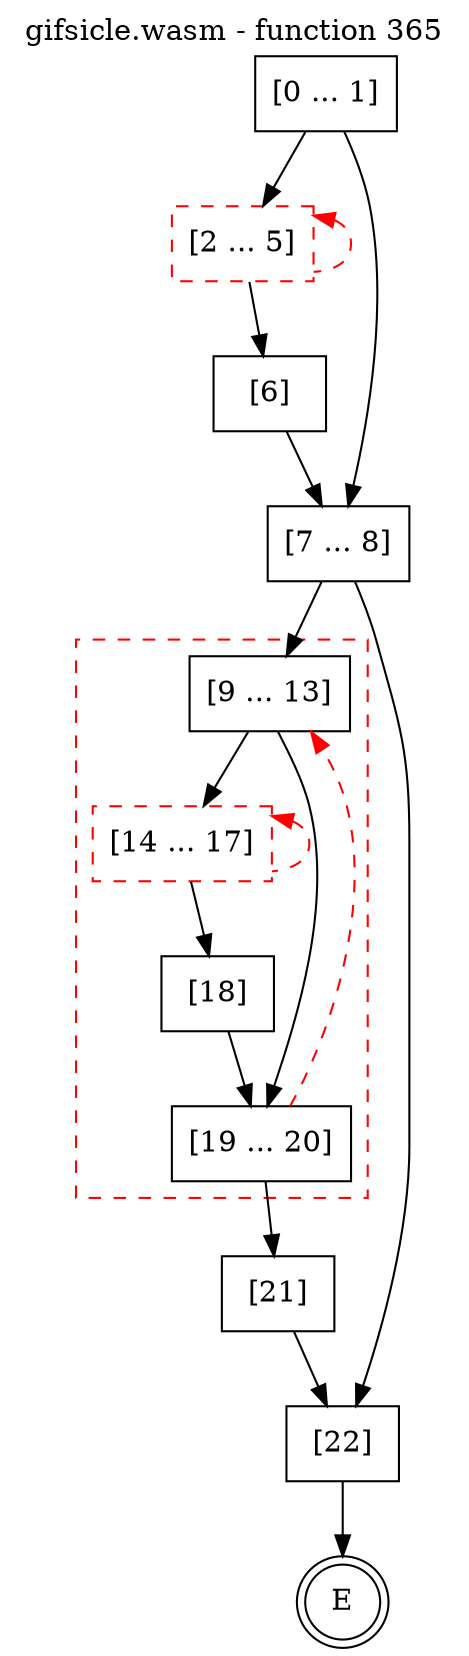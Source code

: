 digraph finite_state_machine {
    label = "gifsicle.wasm - function 365"
    labelloc =  t
    labelfontsize = 16
    labelfontcolor = black
    labelfontname = "Helvetica"
    node [shape = doublecircle]; E ;
    node [shape = box];
    node [shape=box, color=black, style=solid] 0[label="[0 ... 1]"]
    node [shape=box, color=red, style=dashed] 2[label="[2 ... 5]"]
    node [shape=box, color=black, style=solid] 6[label="[6]"]
    node [shape=box, color=black, style=solid] 7[label="[7 ... 8]"]
    subgraph cluster_9{
    label = "";
    style = dashed color = red;
    node [shape=box, color=black, style=solid] 9[label="[9 ... 13]"]
    node [shape=box, color=red, style=dashed] 14[label="[14 ... 17]"]
    node [shape=box, color=black, style=solid] 18[label="[18]"]
    node [shape=box, color=black, style=solid] 19[label="[19 ... 20]"]
    }
    node [shape=box, color=black, style=solid] 21[label="[21]"]
    node [shape=box, color=black, style=solid] 22[label="[22]"]
    0 -> 2;
    0 -> 7;
    2 -> 6;
    2 -> 2[style="dashed" color="red" dir=back];
    6 -> 7;
    7 -> 9;
    7 -> 22;
    9 -> 14;
    9 -> 19;
    14 -> 18;
    14 -> 14[style="dashed" color="red" dir=back];
    18 -> 19;
    19 -> 9[style="dashed" color="red"];
    19 -> 21;
    21 -> 22;
    22 -> E;
}
